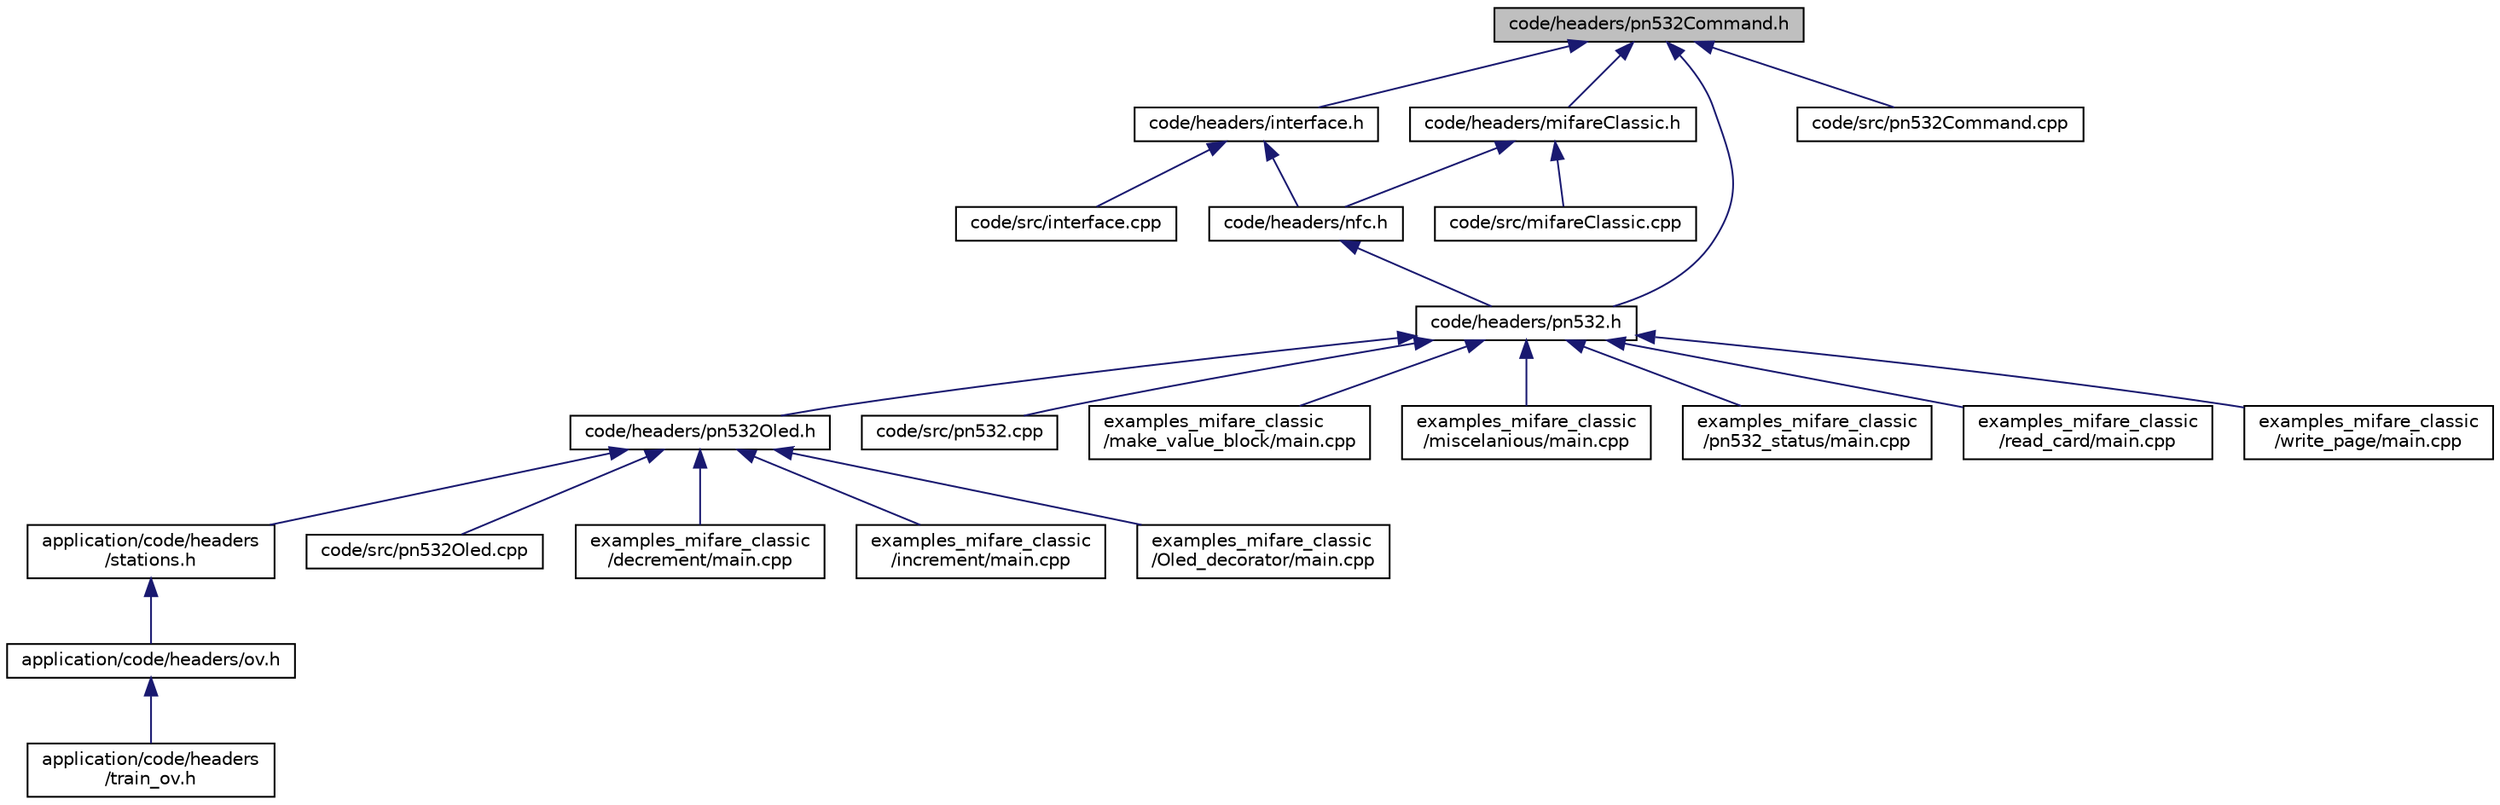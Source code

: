 digraph "code/headers/pn532Command.h"
{
  edge [fontname="Helvetica",fontsize="10",labelfontname="Helvetica",labelfontsize="10"];
  node [fontname="Helvetica",fontsize="10",shape=record];
  Node4 [label="code/headers/pn532Command.h",height=0.2,width=0.4,color="black", fillcolor="grey75", style="filled", fontcolor="black"];
  Node4 -> Node5 [dir="back",color="midnightblue",fontsize="10",style="solid",fontname="Helvetica"];
  Node5 [label="code/headers/interface.h",height=0.2,width=0.4,color="black", fillcolor="white", style="filled",URL="$interface_8h.html",tooltip="Abstract protocol class and it&#39;s specific protocol implementation. "];
  Node5 -> Node6 [dir="back",color="midnightblue",fontsize="10",style="solid",fontname="Helvetica"];
  Node6 [label="code/headers/nfc.h",height=0.2,width=0.4,color="black", fillcolor="white", style="filled",URL="$nfc_8h.html",tooltip="Abstract nfc class that can be implemented for any nfc reader. "];
  Node6 -> Node7 [dir="back",color="midnightblue",fontsize="10",style="solid",fontname="Helvetica"];
  Node7 [label="code/headers/pn532.h",height=0.2,width=0.4,color="black", fillcolor="white", style="filled",URL="$pn532_8h.html",tooltip="Implementation of the Abstract NFC interface for the pn532. "];
  Node7 -> Node8 [dir="back",color="midnightblue",fontsize="10",style="solid",fontname="Helvetica"];
  Node8 [label="code/headers/pn532Oled.h",height=0.2,width=0.4,color="black", fillcolor="white", style="filled",URL="$pn532Oled_8h.html",tooltip="This file implements a decorator for the NFC class in order to be used with an oled display..."];
  Node8 -> Node9 [dir="back",color="midnightblue",fontsize="10",style="solid",fontname="Helvetica"];
  Node9 [label="application/code/headers\l/stations.h",height=0.2,width=0.4,color="black", fillcolor="white", style="filled",URL="$stations_8h.html",tooltip="Struct declarations and staion declerations of ov class. "];
  Node9 -> Node10 [dir="back",color="midnightblue",fontsize="10",style="solid",fontname="Helvetica"];
  Node10 [label="application/code/headers/ov.h",height=0.2,width=0.4,color="black", fillcolor="white", style="filled",URL="$ov_8h.html",tooltip="abstract OV tracker class "];
  Node10 -> Node11 [dir="back",color="midnightblue",fontsize="10",style="solid",fontname="Helvetica"];
  Node11 [label="application/code/headers\l/train_ov.h",height=0.2,width=0.4,color="black", fillcolor="white", style="filled",URL="$train__ov_8h_source.html"];
  Node8 -> Node12 [dir="back",color="midnightblue",fontsize="10",style="solid",fontname="Helvetica"];
  Node12 [label="code/src/pn532Oled.cpp",height=0.2,width=0.4,color="black", fillcolor="white", style="filled",URL="$pn532Oled_8cpp.html",tooltip="This file implements the functions declared in pn532Oled.h. "];
  Node8 -> Node13 [dir="back",color="midnightblue",fontsize="10",style="solid",fontname="Helvetica"];
  Node13 [label="examples_mifare_classic\l/decrement/main.cpp",height=0.2,width=0.4,color="black", fillcolor="white", style="filled",URL="$examples__mifare__classic_2decrement_2main_8cpp.html",tooltip="Example use of the nfc library to decrement a value block on a Mifare classic 1k using the pn532..."];
  Node8 -> Node14 [dir="back",color="midnightblue",fontsize="10",style="solid",fontname="Helvetica"];
  Node14 [label="examples_mifare_classic\l/increment/main.cpp",height=0.2,width=0.4,color="black", fillcolor="white", style="filled",URL="$examples__mifare__classic_2increment_2main_8cpp.html",tooltip="Example use of the nfc library to increment a value block on a Mifare classic 1k using the pn532..."];
  Node8 -> Node15 [dir="back",color="midnightblue",fontsize="10",style="solid",fontname="Helvetica"];
  Node15 [label="examples_mifare_classic\l/Oled_decorator/main.cpp",height=0.2,width=0.4,color="black", fillcolor="white", style="filled",URL="$examples__mifare__classic_2Oled__decorator_2main_8cpp.html",tooltip="Example use of the nfc oled decorator to integrate an oled display with the pn532. "];
  Node7 -> Node16 [dir="back",color="midnightblue",fontsize="10",style="solid",fontname="Helvetica"];
  Node16 [label="code/src/pn532.cpp",height=0.2,width=0.4,color="black", fillcolor="white", style="filled",URL="$pn532_8cpp.html",tooltip="This file implements the functions declared in pn532.h. "];
  Node7 -> Node17 [dir="back",color="midnightblue",fontsize="10",style="solid",fontname="Helvetica"];
  Node17 [label="examples_mifare_classic\l/make_value_block/main.cpp",height=0.2,width=0.4,color="black", fillcolor="white", style="filled",URL="$examples__mifare__classic_2make__value__block_2main_8cpp.html",tooltip="Example use of the nfc library to create a Mifare value block on a Mifare classic 1k using the pn532..."];
  Node7 -> Node18 [dir="back",color="midnightblue",fontsize="10",style="solid",fontname="Helvetica"];
  Node18 [label="examples_mifare_classic\l/miscelanious/main.cpp",height=0.2,width=0.4,color="black", fillcolor="white", style="filled",URL="$examples__mifare__classic_2miscelanious_2main_8cpp.html",tooltip="Example use of the nfc library to execute various miscelanious commands on the PN532. "];
  Node7 -> Node19 [dir="back",color="midnightblue",fontsize="10",style="solid",fontname="Helvetica"];
  Node19 [label="examples_mifare_classic\l/pn532_status/main.cpp",height=0.2,width=0.4,color="black", fillcolor="white", style="filled",URL="$examples__mifare__classic_2pn532__status_2main_8cpp.html",tooltip="Example use of the nfc library to get the general status of the PN532. "];
  Node7 -> Node20 [dir="back",color="midnightblue",fontsize="10",style="solid",fontname="Helvetica"];
  Node20 [label="examples_mifare_classic\l/read_card/main.cpp",height=0.2,width=0.4,color="black", fillcolor="white", style="filled",URL="$examples__mifare__classic_2read__card_2main_8cpp.html",tooltip="Example use of the nfc library to read a entire Mifare Classic 1k card with the pn532. "];
  Node7 -> Node21 [dir="back",color="midnightblue",fontsize="10",style="solid",fontname="Helvetica"];
  Node21 [label="examples_mifare_classic\l/write_page/main.cpp",height=0.2,width=0.4,color="black", fillcolor="white", style="filled",URL="$examples__mifare__classic_2write__page_2main_8cpp.html",tooltip="Example use of the nfc library to write data to a mifare classic card with the pn532. "];
  Node5 -> Node22 [dir="back",color="midnightblue",fontsize="10",style="solid",fontname="Helvetica"];
  Node22 [label="code/src/interface.cpp",height=0.2,width=0.4,color="black", fillcolor="white", style="filled",URL="$interface_8cpp.html",tooltip="This file implements the functions declared in interface.h. "];
  Node4 -> Node23 [dir="back",color="midnightblue",fontsize="10",style="solid",fontname="Helvetica"];
  Node23 [label="code/headers/mifareClassic.h",height=0.2,width=0.4,color="black", fillcolor="white", style="filled",URL="$mifareClassic_8h.html",tooltip="Data object for a nfc card where data can be stored in. "];
  Node23 -> Node6 [dir="back",color="midnightblue",fontsize="10",style="solid",fontname="Helvetica"];
  Node23 -> Node24 [dir="back",color="midnightblue",fontsize="10",style="solid",fontname="Helvetica"];
  Node24 [label="code/src/mifareClassic.cpp",height=0.2,width=0.4,color="black", fillcolor="white", style="filled",URL="$mifareClassic_8cpp.html",tooltip="This file implements the functions declared in mifareClassic.h. "];
  Node4 -> Node7 [dir="back",color="midnightblue",fontsize="10",style="solid",fontname="Helvetica"];
  Node4 -> Node25 [dir="back",color="midnightblue",fontsize="10",style="solid",fontname="Helvetica"];
  Node25 [label="code/src/pn532Command.cpp",height=0.2,width=0.4,color="black", fillcolor="white", style="filled",URL="$pn532Command_8cpp.html",tooltip="This file implements the functions declared in pn532Command.h. "];
}
